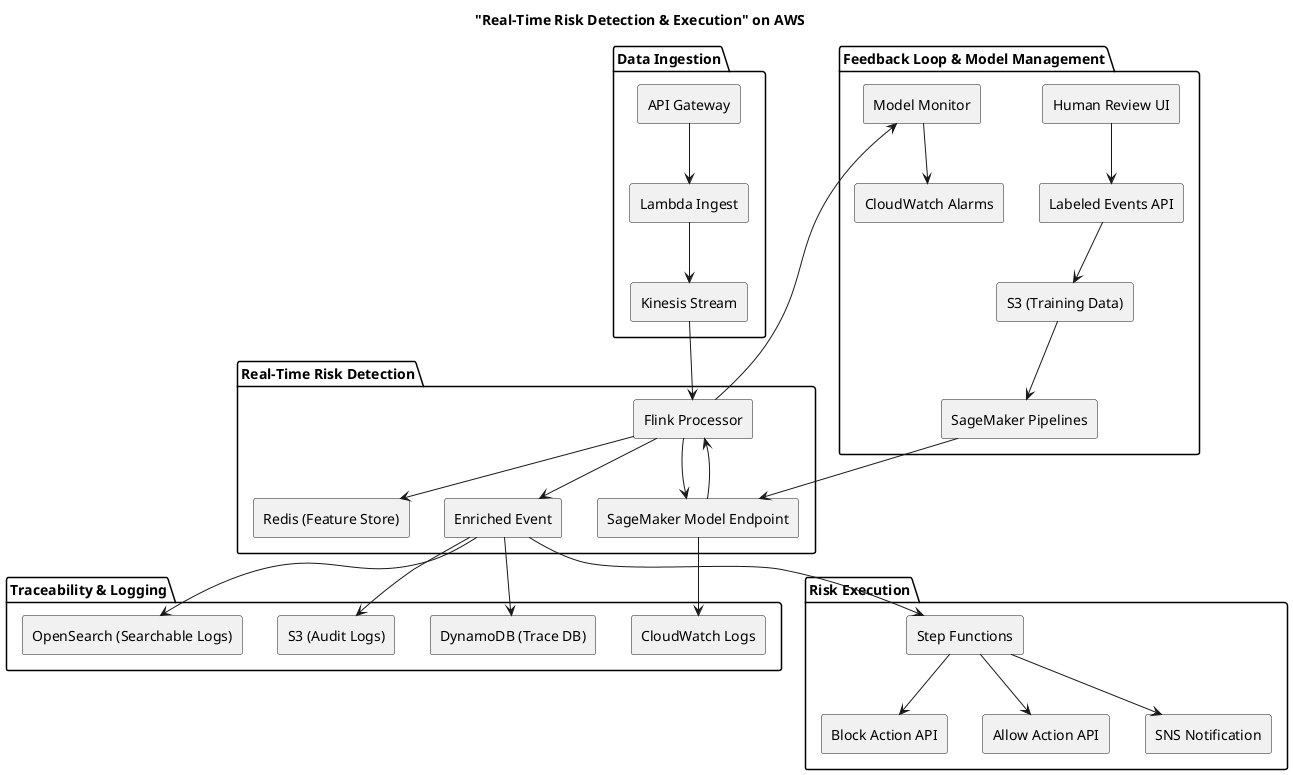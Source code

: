 @startuml
skinparam componentStyle rectangle

title "Real-Time Risk Detection & Execution" on AWS

package "Data Ingestion" {
    [API Gateway] --> [Lambda Ingest]
    [Lambda Ingest] --> [Kinesis Stream]
}

package "Real-Time Risk Detection" {
    [Kinesis Stream] --> [Flink Processor]
    [Flink Processor] --> [Redis (Feature Store)]
    [Flink Processor] --> [SageMaker Model Endpoint]
    [SageMaker Model Endpoint] --> [Flink Processor]
    [Flink Processor] --> [Enriched Event]
}

package "Risk Execution" {
    [Enriched Event] --> [Step Functions]
    [Step Functions] --> [Block Action API]
    [Step Functions] --> [Allow Action API]
    [Step Functions] --> [SNS Notification]
}

package "Traceability & Logging" {
    [Enriched Event] --> [DynamoDB (Trace DB)]
    [Enriched Event] --> [S3 (Audit Logs)]
    [Enriched Event] --> [OpenSearch (Searchable Logs)]
    [SageMaker Model Endpoint] --> [CloudWatch Logs]
}

package "Feedback Loop & Model Management" {
    [Human Review UI] --> [Labeled Events API]
    [Labeled Events API] --> [S3 (Training Data)]
    [S3 (Training Data)] --> [SageMaker Pipelines]
    [SageMaker Pipelines] --> [SageMaker Model Endpoint]
    [Flink Processor] --> [Model Monitor]
    [Model Monitor] --> [CloudWatch Alarms]
}

@enduml
